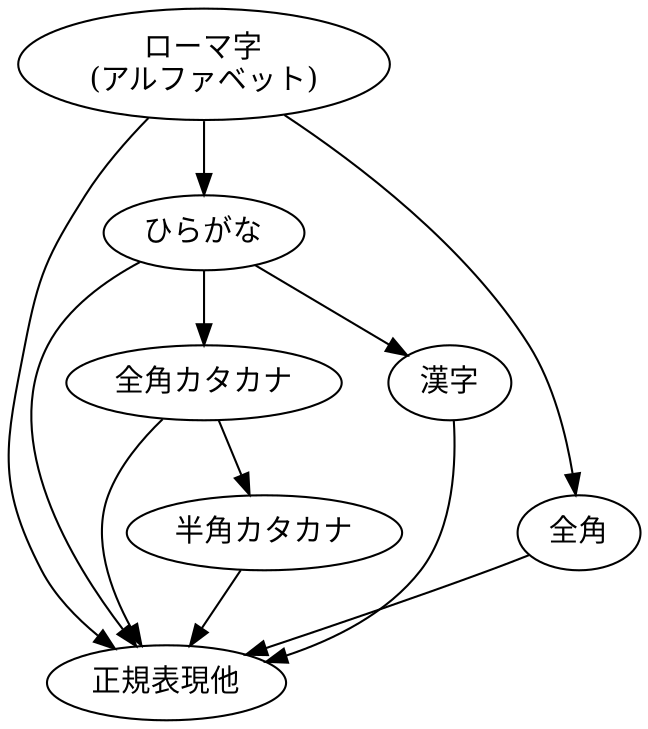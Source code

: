 // vim:set sts=2 sw=2 tw=0:

digraph sample {
  raw -> matcher;
  raw -> hira;
  hira -> matcher;
  hira -> kata;
  kata -> matcher;
  kata -> han;
  han -> matcher;
  hira -> kanji;
  kanji -> matcher;
  raw -> wide;
  wide -> matcher;

  raw [ label="ローマ字\n(アルファベット)" ];
  hira [ label="ひらがな" ];
  matcher [ label="正規表現他" ];
  kata [ label="全角カタカナ" ];
  han [ label="半角カタカナ" ];
  wide [ label="全角" ];
  kanji [ label="漢字" ];
}
